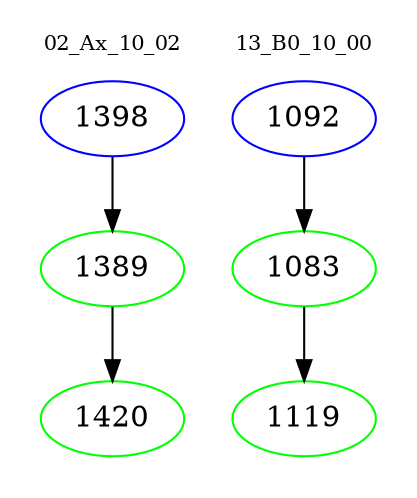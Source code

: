 digraph{
subgraph cluster_0 {
color = white
label = "02_Ax_10_02";
fontsize=10;
T0_1398 [label="1398", color="blue"]
T0_1398 -> T0_1389 [color="black"]
T0_1389 [label="1389", color="green"]
T0_1389 -> T0_1420 [color="black"]
T0_1420 [label="1420", color="green"]
}
subgraph cluster_1 {
color = white
label = "13_B0_10_00";
fontsize=10;
T1_1092 [label="1092", color="blue"]
T1_1092 -> T1_1083 [color="black"]
T1_1083 [label="1083", color="green"]
T1_1083 -> T1_1119 [color="black"]
T1_1119 [label="1119", color="green"]
}
}
